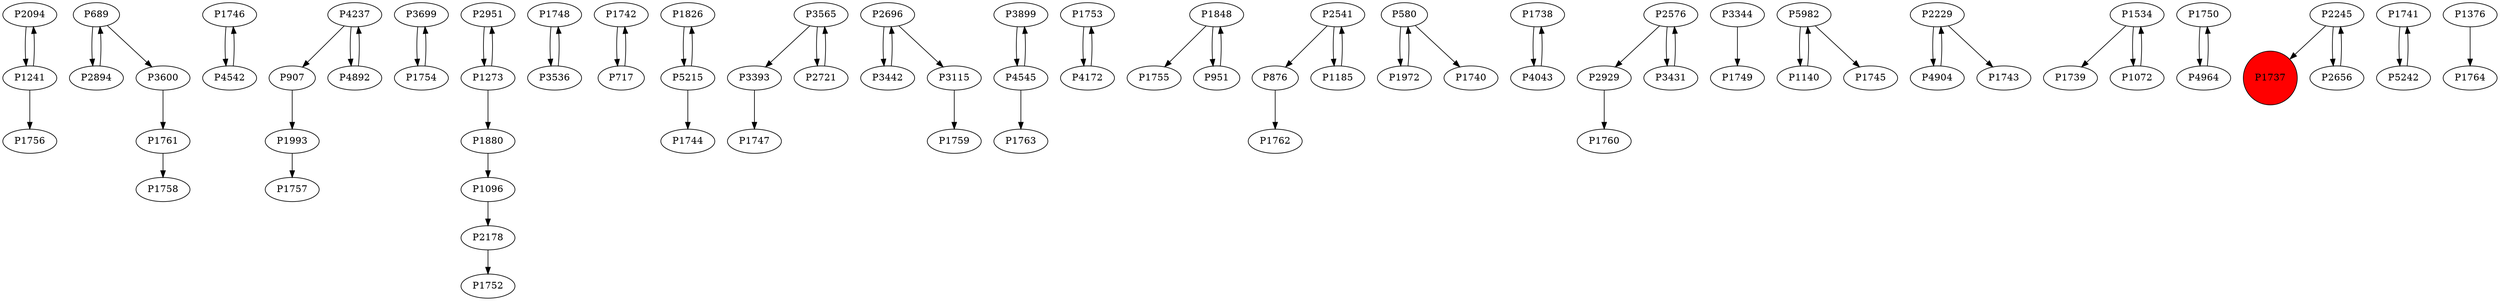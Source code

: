 digraph {
	P2094 -> P1241
	P689 -> P2894
	P1746 -> P4542
	P1993 -> P1757
	P3699 -> P1754
	P2951 -> P1273
	P1748 -> P3536
	P1742 -> P717
	P1826 -> P5215
	P3565 -> P3393
	P3115 -> P1759
	P3899 -> P4545
	P1753 -> P4172
	P907 -> P1993
	P4237 -> P4892
	P4172 -> P1753
	P1848 -> P1755
	P1096 -> P2178
	P3442 -> P2696
	P3600 -> P1761
	P2541 -> P876
	P3565 -> P2721
	P580 -> P1972
	P1738 -> P4043
	P3393 -> P1747
	P2929 -> P1760
	P4043 -> P1738
	P1273 -> P2951
	P2696 -> P3442
	P1241 -> P1756
	P3344 -> P1749
	P4542 -> P1746
	P5982 -> P1140
	P2229 -> P4904
	P1241 -> P2094
	P5215 -> P1826
	P1534 -> P1739
	P4892 -> P4237
	P1750 -> P4964
	P1972 -> P580
	P2576 -> P2929
	P5215 -> P1744
	P1754 -> P3699
	P2541 -> P1185
	P1761 -> P1758
	P717 -> P1742
	P2245 -> P1737
	P2229 -> P1743
	P1140 -> P5982
	P1741 -> P5242
	P4904 -> P2229
	P2245 -> P2656
	P4237 -> P907
	P580 -> P1740
	P2696 -> P3115
	P2656 -> P2245
	P2178 -> P1752
	P5982 -> P1745
	P5242 -> P1741
	P1534 -> P1072
	P1273 -> P1880
	P4545 -> P3899
	P951 -> P1848
	P876 -> P1762
	P1880 -> P1096
	P1185 -> P2541
	P2576 -> P3431
	P2894 -> P689
	P3431 -> P2576
	P689 -> P3600
	P4964 -> P1750
	P1072 -> P1534
	P4545 -> P1763
	P1848 -> P951
	P1376 -> P1764
	P2721 -> P3565
	P3536 -> P1748
	P1737 [shape=circle]
	P1737 [style=filled]
	P1737 [fillcolor=red]
}